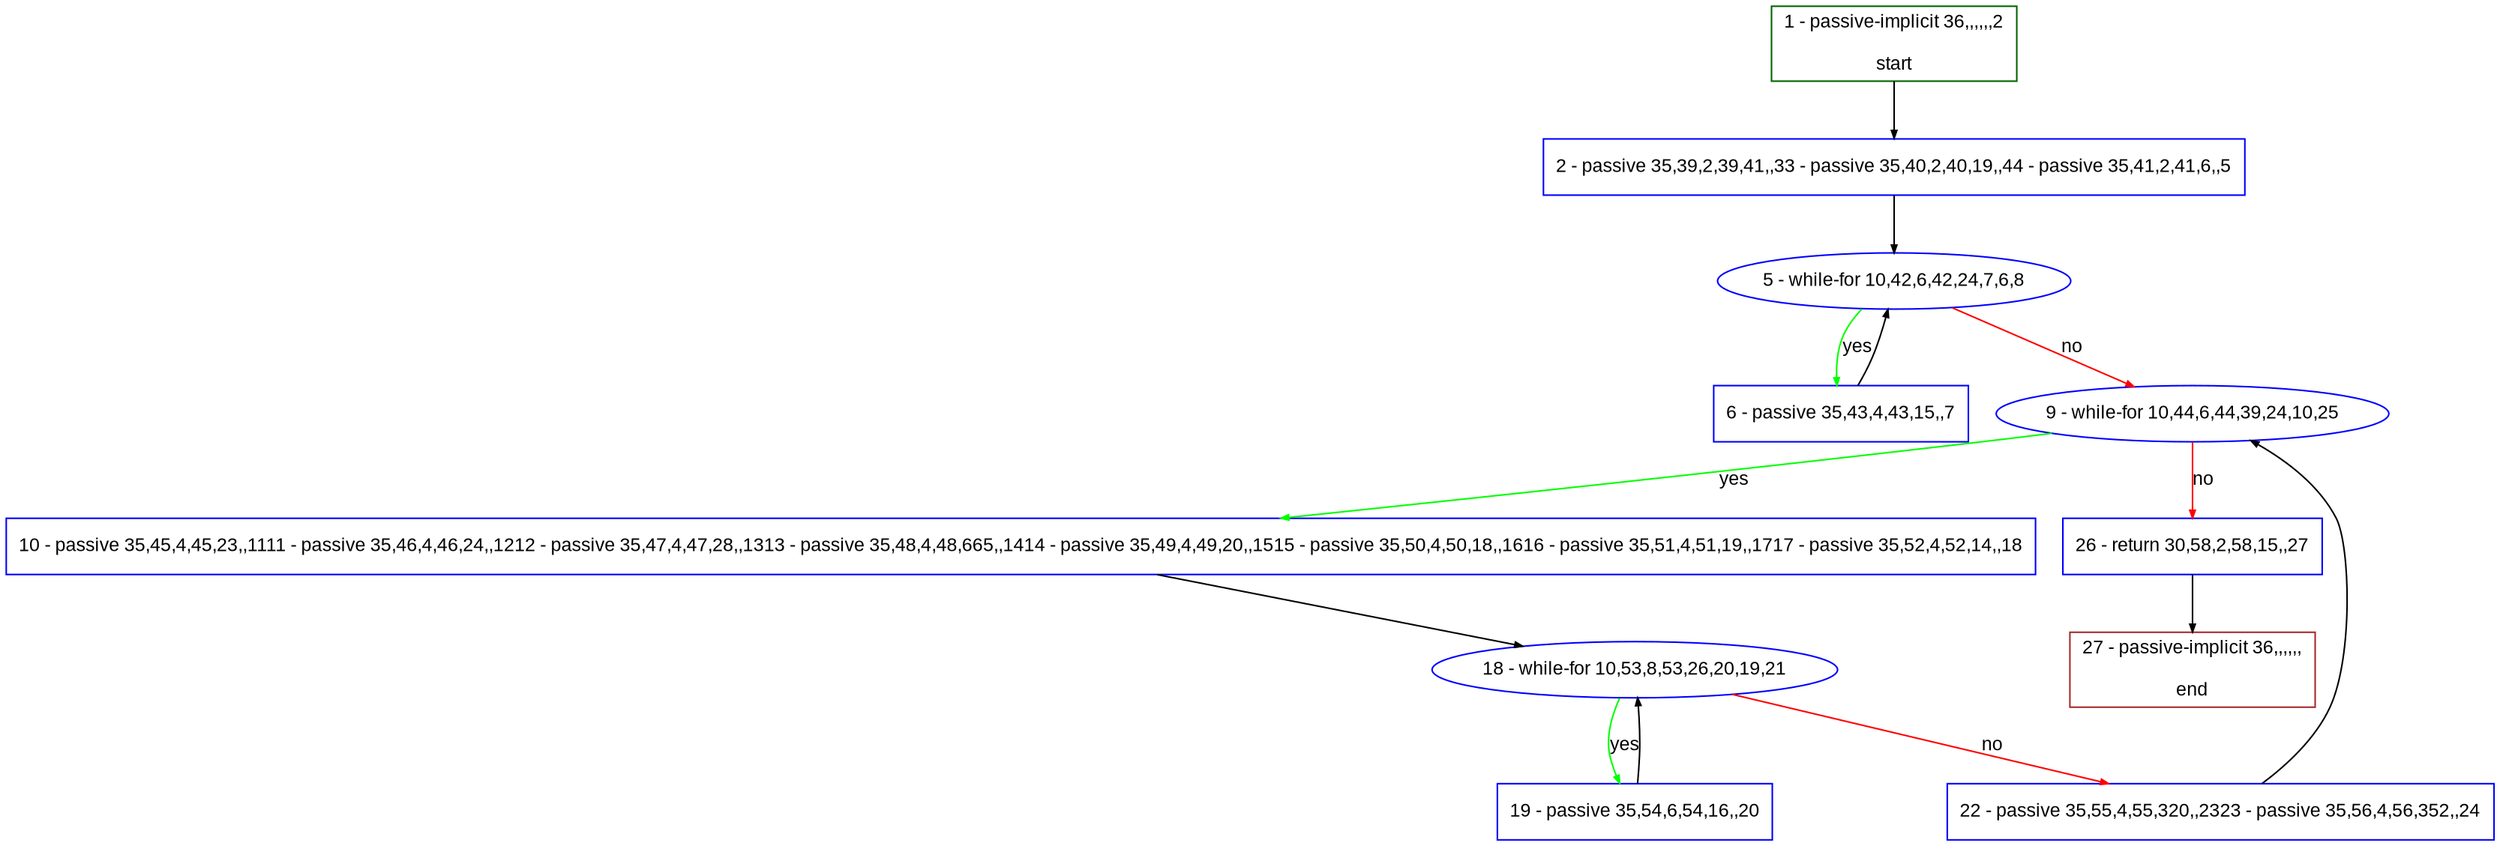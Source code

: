digraph "" {
  graph [pack="true", label="", fontsize="12", packmode="clust", fontname="Arial", fillcolor="#FFFFCC", bgcolor="white", style="rounded,filled", compound="true"];
  node [node_initialized="no", label="", color="grey", fontsize="12", fillcolor="white", fontname="Arial", style="filled", shape="rectangle", compound="true", fixedsize="false"];
  edge [fontcolor="black", arrowhead="normal", arrowtail="none", arrowsize="0.5", ltail="", label="", color="black", fontsize="12", lhead="", fontname="Arial", dir="forward", compound="true"];
  __N1 [label="2 - passive 35,39,2,39,41,,33 - passive 35,40,2,40,19,,44 - passive 35,41,2,41,6,,5", color="#0000ff", fillcolor="#ffffff", style="filled", shape="box"];
  __N2 [label="1 - passive-implicit 36,,,,,,2\n\nstart", color="#006400", fillcolor="#ffffff", style="filled", shape="box"];
  __N3 [label="5 - while-for 10,42,6,42,24,7,6,8", color="#0000ff", fillcolor="#ffffff", style="filled", shape="oval"];
  __N4 [label="6 - passive 35,43,4,43,15,,7", color="#0000ff", fillcolor="#ffffff", style="filled", shape="box"];
  __N5 [label="9 - while-for 10,44,6,44,39,24,10,25", color="#0000ff", fillcolor="#ffffff", style="filled", shape="oval"];
  __N6 [label="10 - passive 35,45,4,45,23,,1111 - passive 35,46,4,46,24,,1212 - passive 35,47,4,47,28,,1313 - passive 35,48,4,48,665,,1414 - passive 35,49,4,49,20,,1515 - passive 35,50,4,50,18,,1616 - passive 35,51,4,51,19,,1717 - passive 35,52,4,52,14,,18", color="#0000ff", fillcolor="#ffffff", style="filled", shape="box"];
  __N7 [label="26 - return 30,58,2,58,15,,27", color="#0000ff", fillcolor="#ffffff", style="filled", shape="box"];
  __N8 [label="18 - while-for 10,53,8,53,26,20,19,21", color="#0000ff", fillcolor="#ffffff", style="filled", shape="oval"];
  __N9 [label="19 - passive 35,54,6,54,16,,20", color="#0000ff", fillcolor="#ffffff", style="filled", shape="box"];
  __N10 [label="22 - passive 35,55,4,55,320,,2323 - passive 35,56,4,56,352,,24", color="#0000ff", fillcolor="#ffffff", style="filled", shape="box"];
  __N11 [label="27 - passive-implicit 36,,,,,,\n\nend", color="#a52a2a", fillcolor="#ffffff", style="filled", shape="box"];
  __N2 -> __N1 [arrowhead="normal", arrowtail="none", color="#000000", label="", dir="forward"];
  __N1 -> __N3 [arrowhead="normal", arrowtail="none", color="#000000", label="", dir="forward"];
  __N3 -> __N4 [arrowhead="normal", arrowtail="none", color="#00ff00", label="yes", dir="forward"];
  __N4 -> __N3 [arrowhead="normal", arrowtail="none", color="#000000", label="", dir="forward"];
  __N3 -> __N5 [arrowhead="normal", arrowtail="none", color="#ff0000", label="no", dir="forward"];
  __N5 -> __N6 [arrowhead="normal", arrowtail="none", color="#00ff00", label="yes", dir="forward"];
  __N5 -> __N7 [arrowhead="normal", arrowtail="none", color="#ff0000", label="no", dir="forward"];
  __N6 -> __N8 [arrowhead="normal", arrowtail="none", color="#000000", label="", dir="forward"];
  __N8 -> __N9 [arrowhead="normal", arrowtail="none", color="#00ff00", label="yes", dir="forward"];
  __N9 -> __N8 [arrowhead="normal", arrowtail="none", color="#000000", label="", dir="forward"];
  __N8 -> __N10 [arrowhead="normal", arrowtail="none", color="#ff0000", label="no", dir="forward"];
  __N10 -> __N5 [arrowhead="normal", arrowtail="none", color="#000000", label="", dir="forward"];
  __N7 -> __N11 [arrowhead="normal", arrowtail="none", color="#000000", label="", dir="forward"];
}
